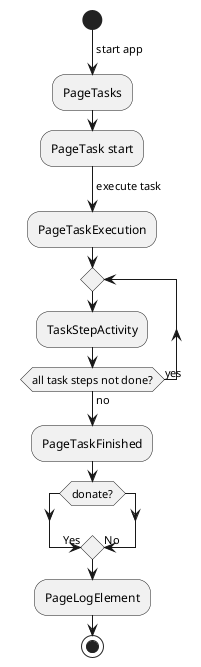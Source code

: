 @startuml
start
-> start app;
:PageTasks;
:PageTask start;
-> execute task;
:PageTaskExecution;
repeat
    :TaskStepActivity;
repeat while(all task steps not done?) is (yes) not (no)
:PageTaskFinished;
if (donate?) then
-> Yes;
else
-> No;
endif
:PageLogElement;
stop
@enduml
